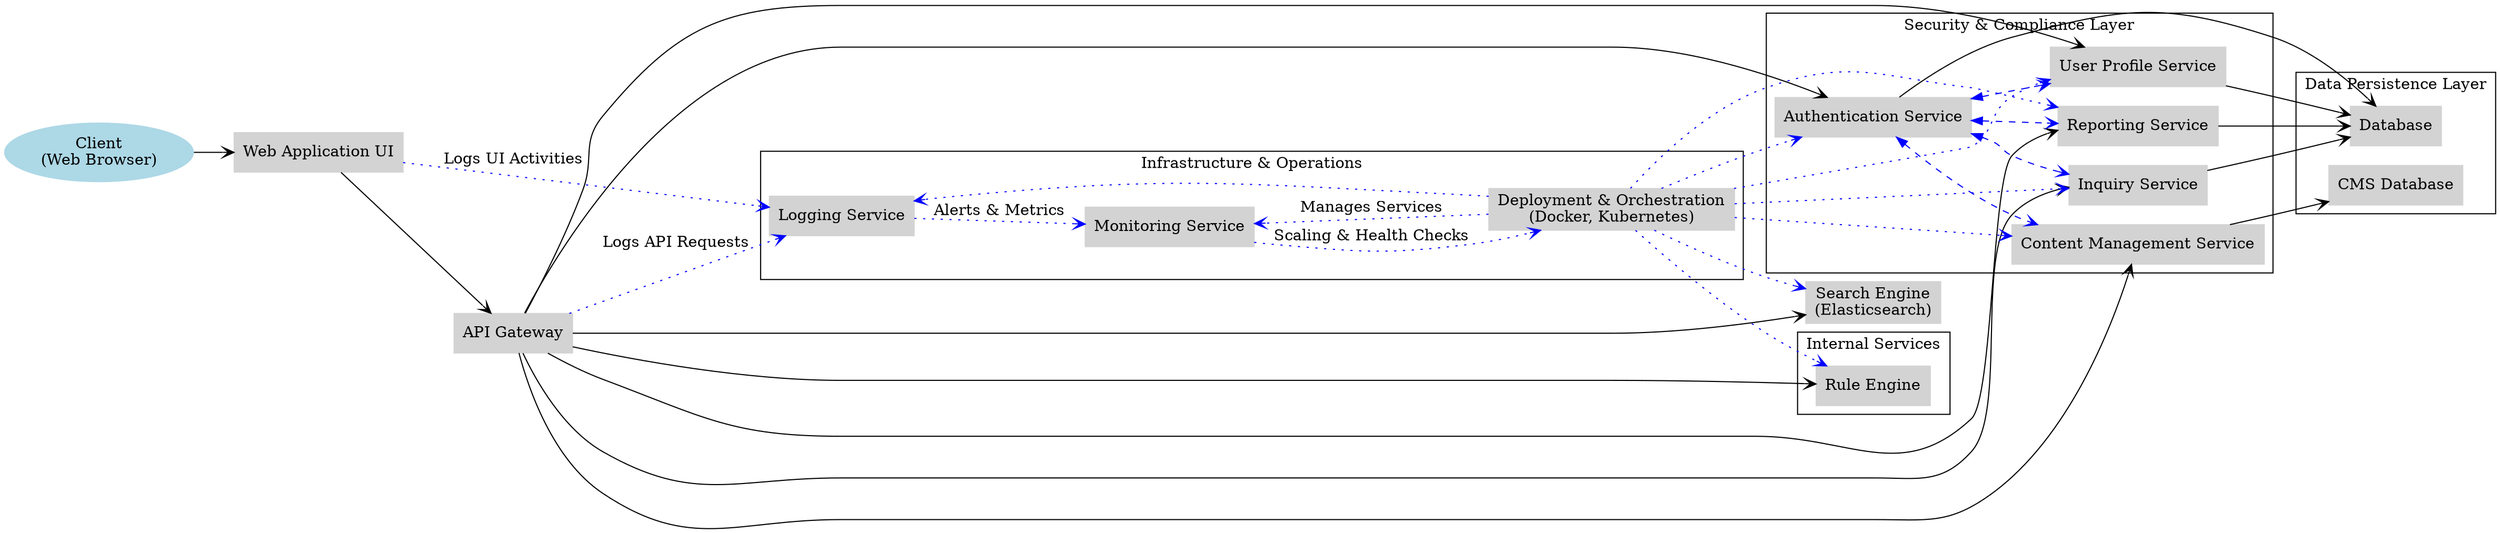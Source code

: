 digraph InHouseRegulatoryToolsArchitecture {
    rankdir=LR;
    node [shape=box, style=filled, color=lightgrey];
    edge [color=black, arrowhead=open];

    Client [label="Client\n(Web Browser)" shape=ellipse color=lightblue];

    WebApp [label="Web Application UI"];
    APIGateway [label="API Gateway"];
    
    AuthService [label="Authentication Service"];
    UserProfileService [label="User Profile Service"];
    InquiryService [label="Inquiry Service"];
    ReportService [label="Reporting Service"];
    ContentService [label="Content Management Service"];
    RuleEngine [label="Rule Engine"];
    SearchEngine [label="Search Engine\n(Elasticsearch)"];

    Database [label="Database"];
    CMSDatabase [label="CMS Database"];
    Logger [label="Logging Service"];
    Monitor [label="Monitoring Service"];
    Deployment [label="Deployment & Orchestration\n(Docker, Kubernetes)"];

    AuthService -> Database;
    UserProfileService -> Database;
    InquiryService -> Database;
    ReportService -> Database;
    ContentService -> CMSDatabase;

    APIGateway -> AuthService;
    APIGateway -> UserProfileService;
    APIGateway -> InquiryService;
    APIGateway -> ReportService;
    APIGateway -> ContentService;
    APIGateway -> RuleEngine;
    APIGateway -> SearchEngine;

    Client -> WebApp;
    WebApp -> APIGateway;

    edge [color=blue, style=dotted];
    Logger -> Monitor [label="Alerts & Metrics"];
    WebApp -> Logger [label="Logs UI Activities"];
    APIGateway -> Logger [label="Logs API Requests"];
    
    Deployment -> Monitor [label="Manages Services"];
    Deployment -> { AuthService UserProfileService InquiryService ReportService ContentService RuleEngine SearchEngine Logger };
    Monitor -> Deployment [label="Scaling & Health Checks"];

    subgraph cluster_security {
        label="Security & Compliance Layer";
        AuthService;
        edge [style=dashed];
        AuthService -> UserProfileService [dir=both];
        AuthService -> ContentService [dir=both];
        AuthService -> InquiryService [dir=both];
        AuthService -> ReportService [dir=both];
    }

    subgraph cluster_data_persistence {
        label="Data Persistence Layer";
        Database;
        CMSDatabase;
    }

    subgraph cluster_services {
        label="Internal Services";
        UserProfileService;
        InquiryService;
        ReportService;
        ContentService;
        RuleEngine;
    }

    subgraph cluster_infrastructure {
        label="Infrastructure & Operations";
        Logger;
        Monitor;
        Deployment;
    }
}